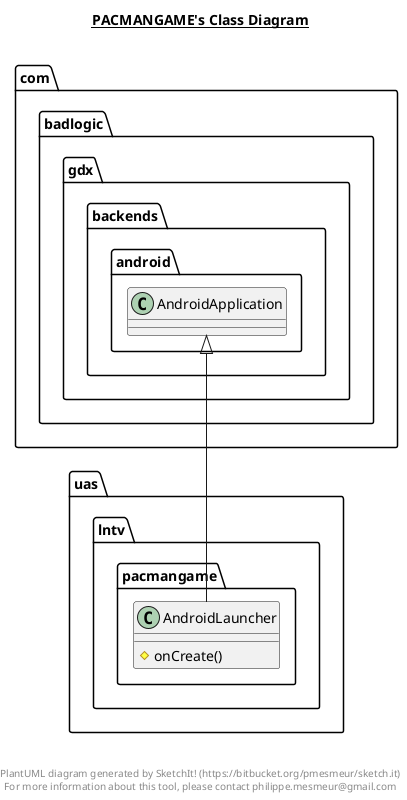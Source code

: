 @startuml

title __PACMANGAME's Class Diagram__\n

  namespace uas.lntv.pacmangame {
    class uas.lntv.pacmangame.AndroidLauncher {
        # onCreate()
    }
  }
  

  uas.lntv.pacmangame.AndroidLauncher -up-|> com.badlogic.gdx.backends.android.AndroidApplication


right footer


PlantUML diagram generated by SketchIt! (https://bitbucket.org/pmesmeur/sketch.it)
For more information about this tool, please contact philippe.mesmeur@gmail.com
endfooter

@enduml
